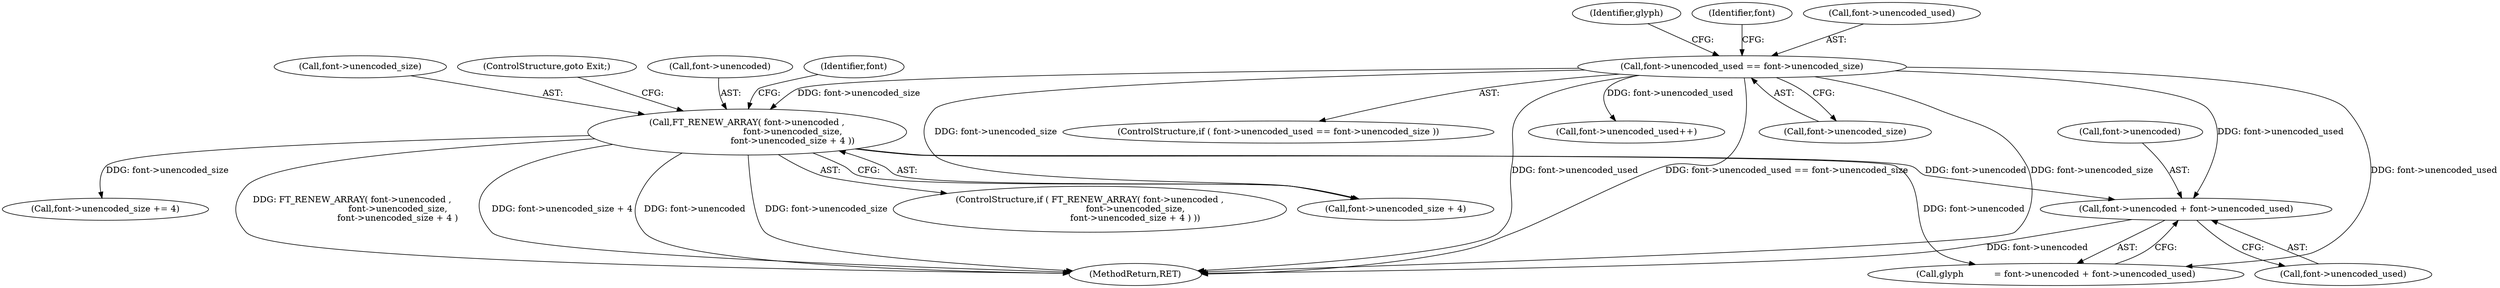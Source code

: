 digraph "0_savannah_07bdb6e289c7954e2a533039dc93c1c136099d2d@pointer" {
"1000739" [label="(Call,font->unencoded + font->unencoded_used)"];
"1000719" [label="(Call,FT_RENEW_ARRAY( font->unencoded ,\n                                 font->unencoded_size,\n                                 font->unencoded_size + 4 ))"];
"1000710" [label="(Call,font->unencoded_used == font->unencoded_size)"];
"1000710" [label="(Call,font->unencoded_used == font->unencoded_size)"];
"1000709" [label="(ControlStructure,if ( font->unencoded_used == font->unencoded_size ))"];
"1000738" [label="(Identifier,glyph)"];
"1000719" [label="(Call,FT_RENEW_ARRAY( font->unencoded ,\n                                 font->unencoded_size,\n                                 font->unencoded_size + 4 ))"];
"1000721" [label="(Identifier,font)"];
"1000718" [label="(ControlStructure,if ( FT_RENEW_ARRAY( font->unencoded ,\n                                 font->unencoded_size,\n                                 font->unencoded_size + 4 ) ))"];
"1000757" [label="(Call,font->unencoded_used++)"];
"1000714" [label="(Call,font->unencoded_size)"];
"1000737" [label="(Call,glyph           = font->unencoded + font->unencoded_used)"];
"1000723" [label="(Call,font->unencoded_size)"];
"1000731" [label="(ControlStructure,goto Exit;)"];
"1000711" [label="(Call,font->unencoded_used)"];
"1000739" [label="(Call,font->unencoded + font->unencoded_used)"];
"1000726" [label="(Call,font->unencoded_size + 4)"];
"1000740" [label="(Call,font->unencoded)"];
"1000743" [label="(Call,font->unencoded_used)"];
"1000720" [label="(Call,font->unencoded)"];
"1001571" [label="(MethodReturn,RET)"];
"1000734" [label="(Identifier,font)"];
"1000732" [label="(Call,font->unencoded_size += 4)"];
"1000739" -> "1000737"  [label="AST: "];
"1000739" -> "1000743"  [label="CFG: "];
"1000740" -> "1000739"  [label="AST: "];
"1000743" -> "1000739"  [label="AST: "];
"1000737" -> "1000739"  [label="CFG: "];
"1000739" -> "1001571"  [label="DDG: font->unencoded"];
"1000719" -> "1000739"  [label="DDG: font->unencoded"];
"1000710" -> "1000739"  [label="DDG: font->unencoded_used"];
"1000719" -> "1000718"  [label="AST: "];
"1000719" -> "1000726"  [label="CFG: "];
"1000720" -> "1000719"  [label="AST: "];
"1000723" -> "1000719"  [label="AST: "];
"1000726" -> "1000719"  [label="AST: "];
"1000731" -> "1000719"  [label="CFG: "];
"1000734" -> "1000719"  [label="CFG: "];
"1000719" -> "1001571"  [label="DDG: font->unencoded"];
"1000719" -> "1001571"  [label="DDG: FT_RENEW_ARRAY( font->unencoded ,\n                                 font->unencoded_size,\n                                 font->unencoded_size + 4 )"];
"1000719" -> "1001571"  [label="DDG: font->unencoded_size + 4"];
"1000719" -> "1001571"  [label="DDG: font->unencoded_size"];
"1000710" -> "1000719"  [label="DDG: font->unencoded_size"];
"1000719" -> "1000732"  [label="DDG: font->unencoded_size"];
"1000719" -> "1000737"  [label="DDG: font->unencoded"];
"1000710" -> "1000709"  [label="AST: "];
"1000710" -> "1000714"  [label="CFG: "];
"1000711" -> "1000710"  [label="AST: "];
"1000714" -> "1000710"  [label="AST: "];
"1000721" -> "1000710"  [label="CFG: "];
"1000738" -> "1000710"  [label="CFG: "];
"1000710" -> "1001571"  [label="DDG: font->unencoded_size"];
"1000710" -> "1001571"  [label="DDG: font->unencoded_used"];
"1000710" -> "1001571"  [label="DDG: font->unencoded_used == font->unencoded_size"];
"1000710" -> "1000726"  [label="DDG: font->unencoded_size"];
"1000710" -> "1000737"  [label="DDG: font->unencoded_used"];
"1000710" -> "1000757"  [label="DDG: font->unencoded_used"];
}
